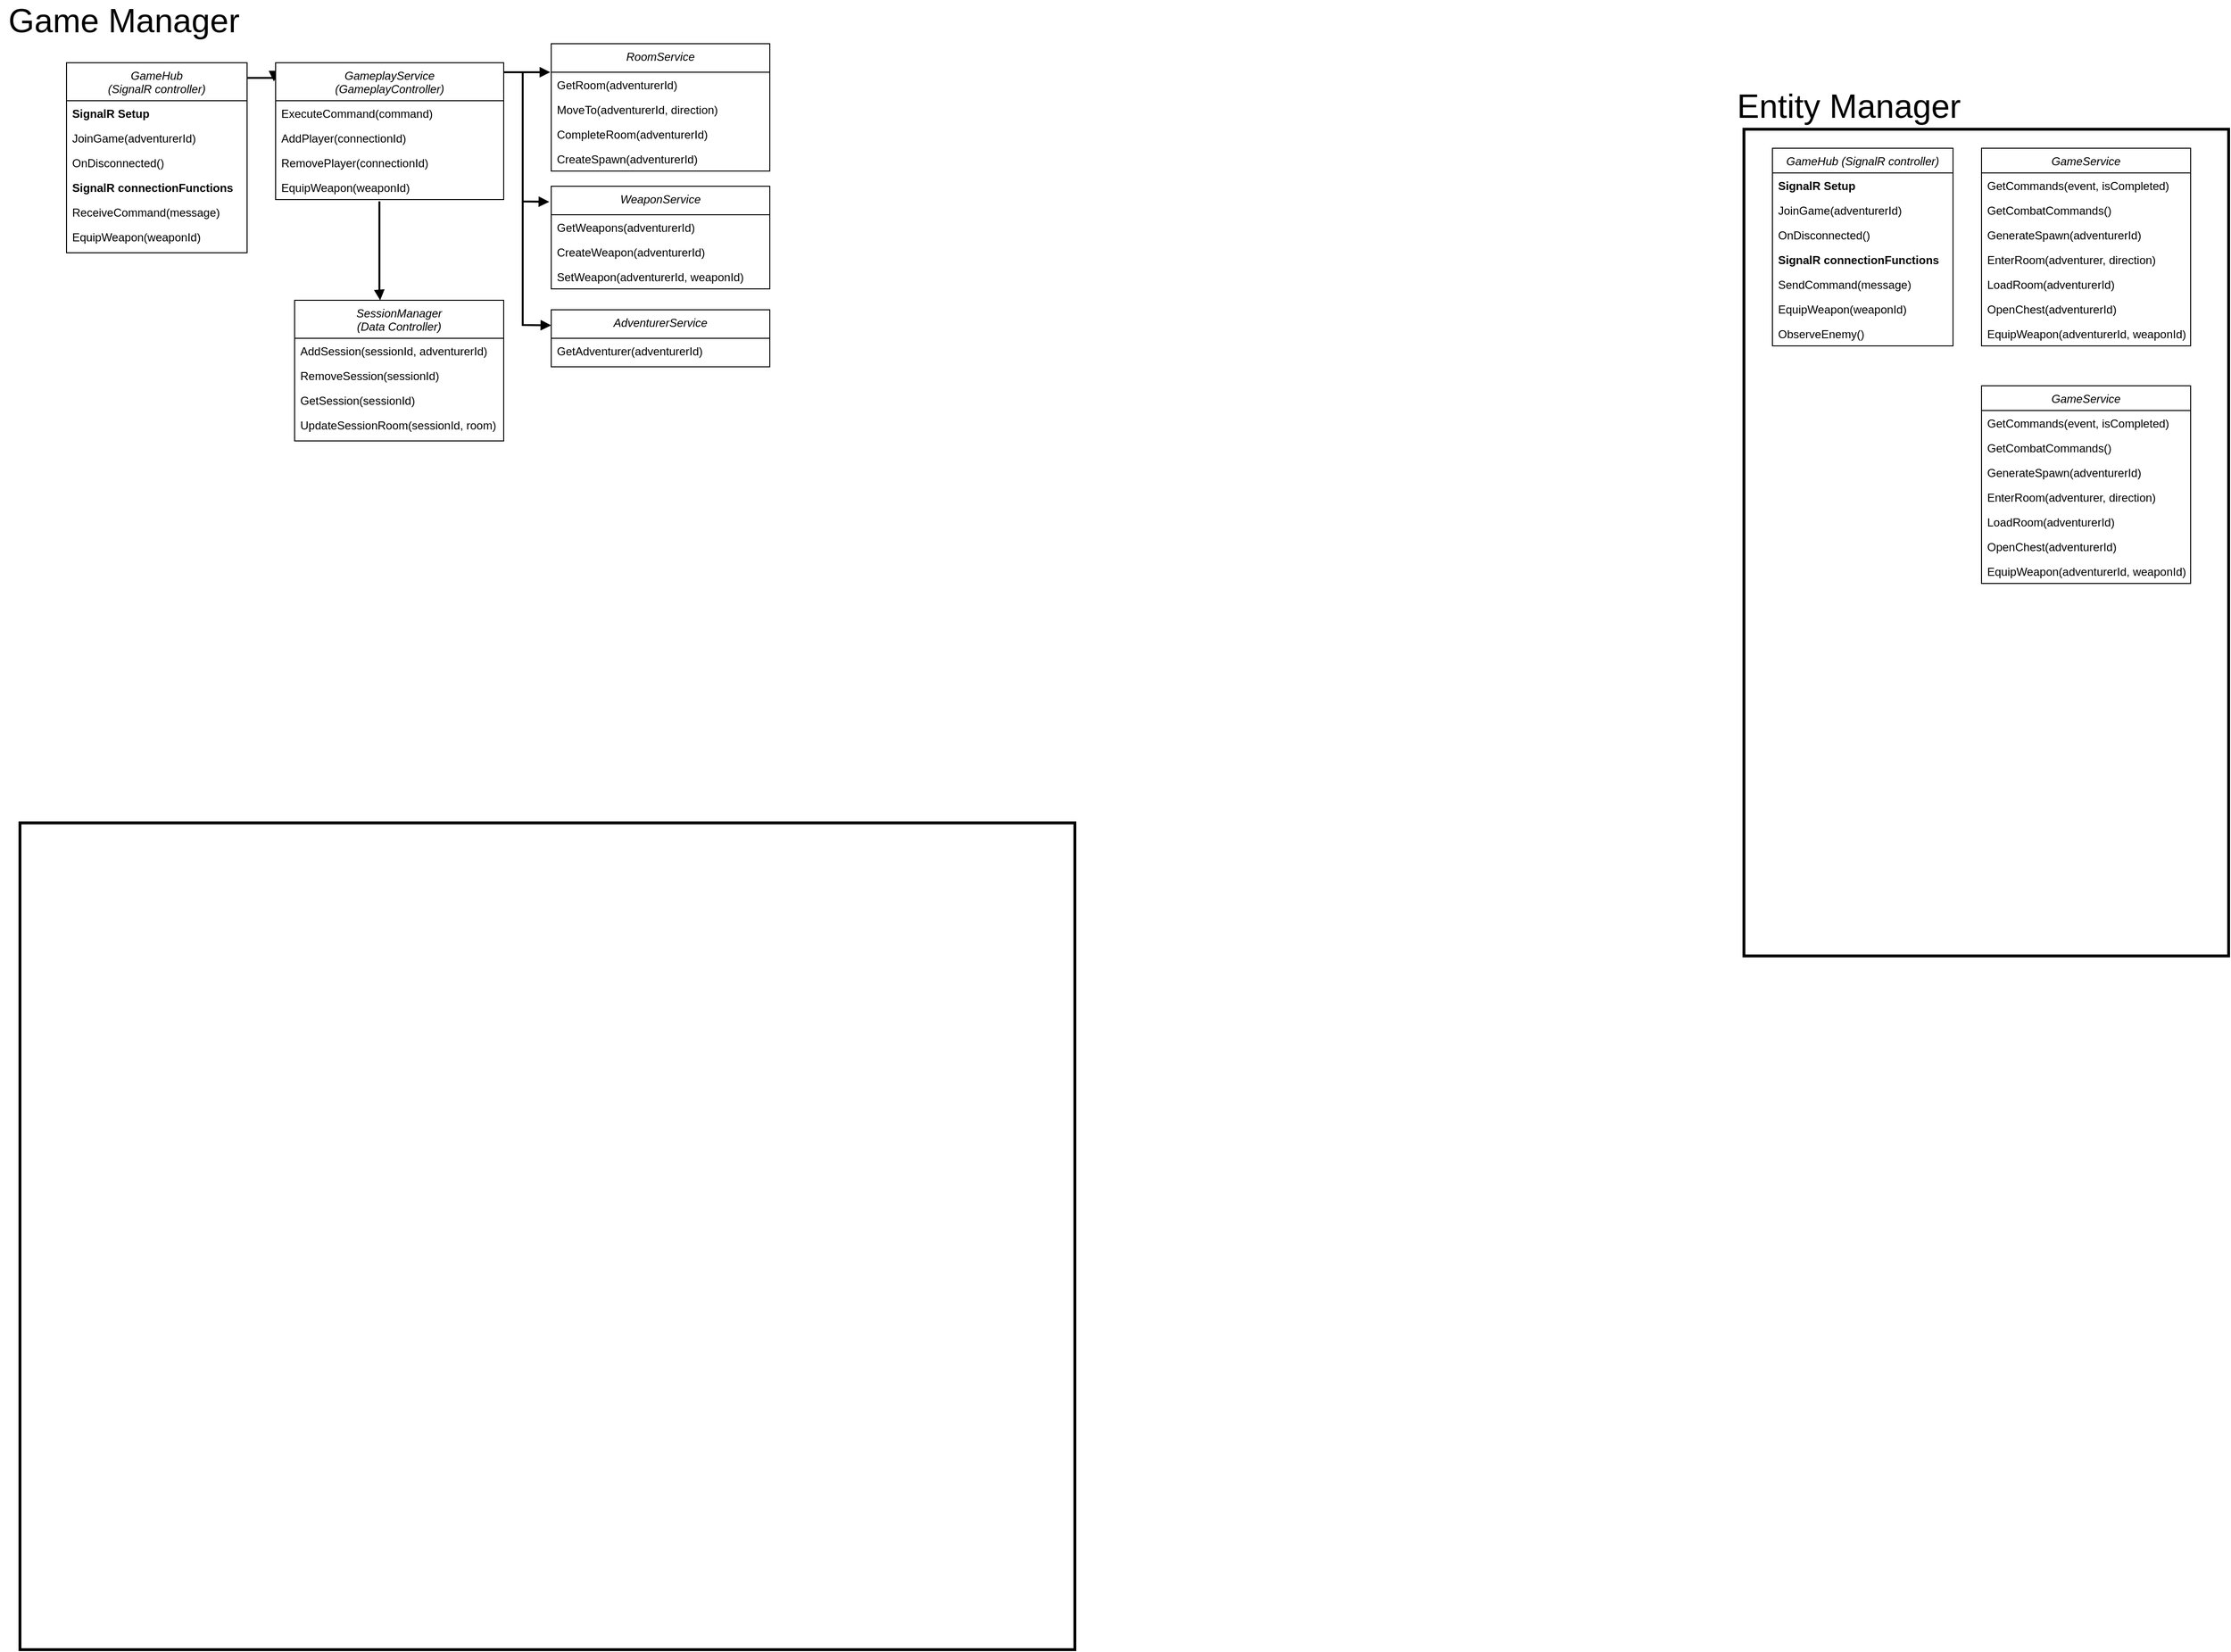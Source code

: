 <mxfile version="15.5.2" type="device"><diagram id="C5RBs43oDa-KdzZeNtuy" name="Page-1"><mxGraphModel dx="813" dy="435" grid="1" gridSize="10" guides="1" tooltips="1" connect="1" arrows="1" fold="1" page="1" pageScale="1" pageWidth="827" pageHeight="1169" math="0" shadow="0"><root><mxCell id="WIyWlLk6GJQsqaUBKTNV-0"/><mxCell id="WIyWlLk6GJQsqaUBKTNV-1" parent="WIyWlLk6GJQsqaUBKTNV-0"/><mxCell id="PXMHNysJYSQ3O3xtz04k-0" value="" style="rounded=0;whiteSpace=wrap;html=1;fillColor=none;strokeWidth=3;" vertex="1" parent="WIyWlLk6GJQsqaUBKTNV-1"><mxGeometry x="131" y="900" width="1110" height="870" as="geometry"/></mxCell><mxCell id="PXMHNysJYSQ3O3xtz04k-125" style="edgeStyle=orthogonalEdgeStyle;rounded=0;orthogonalLoop=1;jettySize=auto;html=1;entryX=-0.007;entryY=0.137;entryDx=0;entryDy=0;entryPerimeter=0;fontSize=35;endArrow=block;endFill=1;strokeWidth=2;" edge="1" parent="WIyWlLk6GJQsqaUBKTNV-1" source="zkfFHV4jXpPFQw0GAbJ--0" target="PXMHNysJYSQ3O3xtz04k-99"><mxGeometry relative="1" as="geometry"><Array as="points"><mxPoint x="380" y="116"/><mxPoint x="380" y="116"/></Array></mxGeometry></mxCell><mxCell id="zkfFHV4jXpPFQw0GAbJ--0" value="GameHub &#10;(SignalR controller)" style="swimlane;fontStyle=2;align=center;verticalAlign=top;childLayout=stackLayout;horizontal=1;startSize=40;horizontalStack=0;resizeParent=1;resizeLast=0;collapsible=1;marginBottom=0;rounded=0;shadow=0;strokeWidth=1;" parent="WIyWlLk6GJQsqaUBKTNV-1" vertex="1"><mxGeometry x="180" y="100" width="190" height="200" as="geometry"><mxRectangle x="160" y="100" width="160" height="26" as="alternateBounds"/></mxGeometry></mxCell><mxCell id="zkfFHV4jXpPFQw0GAbJ--1" value="SignalR Setup" style="text;align=left;verticalAlign=top;spacingLeft=4;spacingRight=4;overflow=hidden;rotatable=0;points=[[0,0.5],[1,0.5]];portConstraint=eastwest;fontStyle=1" parent="zkfFHV4jXpPFQw0GAbJ--0" vertex="1"><mxGeometry y="40" width="190" height="26" as="geometry"/></mxCell><mxCell id="PXMHNysJYSQ3O3xtz04k-3" value="JoinGame(adventurerId)" style="text;align=left;verticalAlign=top;spacingLeft=4;spacingRight=4;overflow=hidden;rotatable=0;points=[[0,0.5],[1,0.5]];portConstraint=eastwest;" vertex="1" parent="zkfFHV4jXpPFQw0GAbJ--0"><mxGeometry y="66" width="190" height="26" as="geometry"/></mxCell><mxCell id="zkfFHV4jXpPFQw0GAbJ--2" value="OnDisconnected()" style="text;align=left;verticalAlign=top;spacingLeft=4;spacingRight=4;overflow=hidden;rotatable=0;points=[[0,0.5],[1,0.5]];portConstraint=eastwest;rounded=0;shadow=0;html=0;" parent="zkfFHV4jXpPFQw0GAbJ--0" vertex="1"><mxGeometry y="92" width="190" height="26" as="geometry"/></mxCell><mxCell id="zkfFHV4jXpPFQw0GAbJ--3" value="SignalR connectionFunctions" style="text;align=left;verticalAlign=top;spacingLeft=4;spacingRight=4;overflow=hidden;rotatable=0;points=[[0,0.5],[1,0.5]];portConstraint=eastwest;rounded=0;shadow=0;html=0;fontStyle=1" parent="zkfFHV4jXpPFQw0GAbJ--0" vertex="1"><mxGeometry y="118" width="190" height="26" as="geometry"/></mxCell><mxCell id="PXMHNysJYSQ3O3xtz04k-4" value="ReceiveCommand(message)" style="text;align=left;verticalAlign=top;spacingLeft=4;spacingRight=4;overflow=hidden;rotatable=0;points=[[0,0.5],[1,0.5]];portConstraint=eastwest;rounded=0;shadow=0;html=0;" vertex="1" parent="zkfFHV4jXpPFQw0GAbJ--0"><mxGeometry y="144" width="190" height="26" as="geometry"/></mxCell><mxCell id="PXMHNysJYSQ3O3xtz04k-5" value="EquipWeapon(weaponId)" style="text;align=left;verticalAlign=top;spacingLeft=4;spacingRight=4;overflow=hidden;rotatable=0;points=[[0,0.5],[1,0.5]];portConstraint=eastwest;rounded=0;shadow=0;html=0;" vertex="1" parent="zkfFHV4jXpPFQw0GAbJ--0"><mxGeometry y="170" width="190" height="26" as="geometry"/></mxCell><mxCell id="PXMHNysJYSQ3O3xtz04k-1" value="&lt;font style=&quot;font-size: 35px&quot;&gt;Game Manager&lt;/font&gt;" style="text;html=1;align=center;verticalAlign=middle;resizable=0;points=[];autosize=1;strokeColor=none;fillColor=none;" vertex="1" parent="WIyWlLk6GJQsqaUBKTNV-1"><mxGeometry x="110" y="40" width="260" height="30" as="geometry"/></mxCell><mxCell id="PXMHNysJYSQ3O3xtz04k-47" value="" style="rounded=0;whiteSpace=wrap;html=1;fillColor=none;strokeWidth=3;" vertex="1" parent="WIyWlLk6GJQsqaUBKTNV-1"><mxGeometry x="1945" y="170" width="510" height="870" as="geometry"/></mxCell><mxCell id="PXMHNysJYSQ3O3xtz04k-48" value="GameHub (SignalR controller)" style="swimlane;fontStyle=2;align=center;verticalAlign=top;childLayout=stackLayout;horizontal=1;startSize=26;horizontalStack=0;resizeParent=1;resizeLast=0;collapsible=1;marginBottom=0;rounded=0;shadow=0;strokeWidth=1;" vertex="1" parent="WIyWlLk6GJQsqaUBKTNV-1"><mxGeometry x="1975" y="190" width="190" height="208" as="geometry"><mxRectangle x="160" y="100" width="160" height="26" as="alternateBounds"/></mxGeometry></mxCell><mxCell id="PXMHNysJYSQ3O3xtz04k-49" value="SignalR Setup" style="text;align=left;verticalAlign=top;spacingLeft=4;spacingRight=4;overflow=hidden;rotatable=0;points=[[0,0.5],[1,0.5]];portConstraint=eastwest;fontStyle=1" vertex="1" parent="PXMHNysJYSQ3O3xtz04k-48"><mxGeometry y="26" width="190" height="26" as="geometry"/></mxCell><mxCell id="PXMHNysJYSQ3O3xtz04k-50" value="JoinGame(adventurerId)" style="text;align=left;verticalAlign=top;spacingLeft=4;spacingRight=4;overflow=hidden;rotatable=0;points=[[0,0.5],[1,0.5]];portConstraint=eastwest;" vertex="1" parent="PXMHNysJYSQ3O3xtz04k-48"><mxGeometry y="52" width="190" height="26" as="geometry"/></mxCell><mxCell id="PXMHNysJYSQ3O3xtz04k-51" value="OnDisconnected()" style="text;align=left;verticalAlign=top;spacingLeft=4;spacingRight=4;overflow=hidden;rotatable=0;points=[[0,0.5],[1,0.5]];portConstraint=eastwest;rounded=0;shadow=0;html=0;" vertex="1" parent="PXMHNysJYSQ3O3xtz04k-48"><mxGeometry y="78" width="190" height="26" as="geometry"/></mxCell><mxCell id="PXMHNysJYSQ3O3xtz04k-52" value="SignalR connectionFunctions" style="text;align=left;verticalAlign=top;spacingLeft=4;spacingRight=4;overflow=hidden;rotatable=0;points=[[0,0.5],[1,0.5]];portConstraint=eastwest;rounded=0;shadow=0;html=0;fontStyle=1" vertex="1" parent="PXMHNysJYSQ3O3xtz04k-48"><mxGeometry y="104" width="190" height="26" as="geometry"/></mxCell><mxCell id="PXMHNysJYSQ3O3xtz04k-53" value="SendCommand(message)" style="text;align=left;verticalAlign=top;spacingLeft=4;spacingRight=4;overflow=hidden;rotatable=0;points=[[0,0.5],[1,0.5]];portConstraint=eastwest;rounded=0;shadow=0;html=0;" vertex="1" parent="PXMHNysJYSQ3O3xtz04k-48"><mxGeometry y="130" width="190" height="26" as="geometry"/></mxCell><mxCell id="PXMHNysJYSQ3O3xtz04k-54" value="EquipWeapon(weaponId)" style="text;align=left;verticalAlign=top;spacingLeft=4;spacingRight=4;overflow=hidden;rotatable=0;points=[[0,0.5],[1,0.5]];portConstraint=eastwest;rounded=0;shadow=0;html=0;" vertex="1" parent="PXMHNysJYSQ3O3xtz04k-48"><mxGeometry y="156" width="190" height="26" as="geometry"/></mxCell><mxCell id="PXMHNysJYSQ3O3xtz04k-55" value="ObserveEnemy()" style="text;align=left;verticalAlign=top;spacingLeft=4;spacingRight=4;overflow=hidden;rotatable=0;points=[[0,0.5],[1,0.5]];portConstraint=eastwest;rounded=0;shadow=0;html=0;" vertex="1" parent="PXMHNysJYSQ3O3xtz04k-48"><mxGeometry y="182" width="190" height="26" as="geometry"/></mxCell><mxCell id="PXMHNysJYSQ3O3xtz04k-56" value="&lt;font style=&quot;font-size: 35px&quot;&gt;Entity Manager&lt;/font&gt;" style="text;html=1;align=center;verticalAlign=middle;resizable=0;points=[];autosize=1;strokeColor=none;fillColor=none;" vertex="1" parent="WIyWlLk6GJQsqaUBKTNV-1"><mxGeometry x="1930" y="130" width="250" height="30" as="geometry"/></mxCell><mxCell id="PXMHNysJYSQ3O3xtz04k-57" value="GameService" style="swimlane;fontStyle=2;align=center;verticalAlign=top;childLayout=stackLayout;horizontal=1;startSize=26;horizontalStack=0;resizeParent=1;resizeLast=0;collapsible=1;marginBottom=0;rounded=0;shadow=0;strokeWidth=1;" vertex="1" parent="WIyWlLk6GJQsqaUBKTNV-1"><mxGeometry x="2195" y="190" width="220" height="208" as="geometry"><mxRectangle x="160" y="100" width="160" height="26" as="alternateBounds"/></mxGeometry></mxCell><mxCell id="PXMHNysJYSQ3O3xtz04k-58" value="GetCommands(event, isCompleted)" style="text;align=left;verticalAlign=top;spacingLeft=4;spacingRight=4;overflow=hidden;rotatable=0;points=[[0,0.5],[1,0.5]];portConstraint=eastwest;fontStyle=0" vertex="1" parent="PXMHNysJYSQ3O3xtz04k-57"><mxGeometry y="26" width="220" height="26" as="geometry"/></mxCell><mxCell id="PXMHNysJYSQ3O3xtz04k-59" value="GetCombatCommands()" style="text;align=left;verticalAlign=top;spacingLeft=4;spacingRight=4;overflow=hidden;rotatable=0;points=[[0,0.5],[1,0.5]];portConstraint=eastwest;" vertex="1" parent="PXMHNysJYSQ3O3xtz04k-57"><mxGeometry y="52" width="220" height="26" as="geometry"/></mxCell><mxCell id="PXMHNysJYSQ3O3xtz04k-60" value="GenerateSpawn(adventurerId)" style="text;align=left;verticalAlign=top;spacingLeft=4;spacingRight=4;overflow=hidden;rotatable=0;points=[[0,0.5],[1,0.5]];portConstraint=eastwest;rounded=0;shadow=0;html=0;" vertex="1" parent="PXMHNysJYSQ3O3xtz04k-57"><mxGeometry y="78" width="220" height="26" as="geometry"/></mxCell><mxCell id="PXMHNysJYSQ3O3xtz04k-61" value="EnterRoom(adventurer, direction)" style="text;align=left;verticalAlign=top;spacingLeft=4;spacingRight=4;overflow=hidden;rotatable=0;points=[[0,0.5],[1,0.5]];portConstraint=eastwest;rounded=0;shadow=0;html=0;fontStyle=0" vertex="1" parent="PXMHNysJYSQ3O3xtz04k-57"><mxGeometry y="104" width="220" height="26" as="geometry"/></mxCell><mxCell id="PXMHNysJYSQ3O3xtz04k-62" value="LoadRoom(adventurerId)" style="text;align=left;verticalAlign=top;spacingLeft=4;spacingRight=4;overflow=hidden;rotatable=0;points=[[0,0.5],[1,0.5]];portConstraint=eastwest;rounded=0;shadow=0;html=0;" vertex="1" parent="PXMHNysJYSQ3O3xtz04k-57"><mxGeometry y="130" width="220" height="26" as="geometry"/></mxCell><mxCell id="PXMHNysJYSQ3O3xtz04k-63" value="OpenChest(adventurerId)" style="text;align=left;verticalAlign=top;spacingLeft=4;spacingRight=4;overflow=hidden;rotatable=0;points=[[0,0.5],[1,0.5]];portConstraint=eastwest;rounded=0;shadow=0;html=0;" vertex="1" parent="PXMHNysJYSQ3O3xtz04k-57"><mxGeometry y="156" width="220" height="26" as="geometry"/></mxCell><mxCell id="PXMHNysJYSQ3O3xtz04k-64" value="EquipWeapon(adventurerId, weaponId)" style="text;align=left;verticalAlign=top;spacingLeft=4;spacingRight=4;overflow=hidden;rotatable=0;points=[[0,0.5],[1,0.5]];portConstraint=eastwest;rounded=0;shadow=0;html=0;" vertex="1" parent="PXMHNysJYSQ3O3xtz04k-57"><mxGeometry y="182" width="220" height="26" as="geometry"/></mxCell><mxCell id="PXMHNysJYSQ3O3xtz04k-65" value="GameService" style="swimlane;fontStyle=2;align=center;verticalAlign=top;childLayout=stackLayout;horizontal=1;startSize=26;horizontalStack=0;resizeParent=1;resizeLast=0;collapsible=1;marginBottom=0;rounded=0;shadow=0;strokeWidth=1;" vertex="1" parent="WIyWlLk6GJQsqaUBKTNV-1"><mxGeometry x="2195" y="440" width="220" height="208" as="geometry"><mxRectangle x="160" y="100" width="160" height="26" as="alternateBounds"/></mxGeometry></mxCell><mxCell id="PXMHNysJYSQ3O3xtz04k-66" value="GetCommands(event, isCompleted)" style="text;align=left;verticalAlign=top;spacingLeft=4;spacingRight=4;overflow=hidden;rotatable=0;points=[[0,0.5],[1,0.5]];portConstraint=eastwest;fontStyle=0" vertex="1" parent="PXMHNysJYSQ3O3xtz04k-65"><mxGeometry y="26" width="220" height="26" as="geometry"/></mxCell><mxCell id="PXMHNysJYSQ3O3xtz04k-67" value="GetCombatCommands()" style="text;align=left;verticalAlign=top;spacingLeft=4;spacingRight=4;overflow=hidden;rotatable=0;points=[[0,0.5],[1,0.5]];portConstraint=eastwest;" vertex="1" parent="PXMHNysJYSQ3O3xtz04k-65"><mxGeometry y="52" width="220" height="26" as="geometry"/></mxCell><mxCell id="PXMHNysJYSQ3O3xtz04k-68" value="GenerateSpawn(adventurerId)" style="text;align=left;verticalAlign=top;spacingLeft=4;spacingRight=4;overflow=hidden;rotatable=0;points=[[0,0.5],[1,0.5]];portConstraint=eastwest;rounded=0;shadow=0;html=0;" vertex="1" parent="PXMHNysJYSQ3O3xtz04k-65"><mxGeometry y="78" width="220" height="26" as="geometry"/></mxCell><mxCell id="PXMHNysJYSQ3O3xtz04k-69" value="EnterRoom(adventurer, direction)" style="text;align=left;verticalAlign=top;spacingLeft=4;spacingRight=4;overflow=hidden;rotatable=0;points=[[0,0.5],[1,0.5]];portConstraint=eastwest;rounded=0;shadow=0;html=0;fontStyle=0" vertex="1" parent="PXMHNysJYSQ3O3xtz04k-65"><mxGeometry y="104" width="220" height="26" as="geometry"/></mxCell><mxCell id="PXMHNysJYSQ3O3xtz04k-70" value="LoadRoom(adventurerId)" style="text;align=left;verticalAlign=top;spacingLeft=4;spacingRight=4;overflow=hidden;rotatable=0;points=[[0,0.5],[1,0.5]];portConstraint=eastwest;rounded=0;shadow=0;html=0;" vertex="1" parent="PXMHNysJYSQ3O3xtz04k-65"><mxGeometry y="130" width="220" height="26" as="geometry"/></mxCell><mxCell id="PXMHNysJYSQ3O3xtz04k-71" value="OpenChest(adventurerId)" style="text;align=left;verticalAlign=top;spacingLeft=4;spacingRight=4;overflow=hidden;rotatable=0;points=[[0,0.5],[1,0.5]];portConstraint=eastwest;rounded=0;shadow=0;html=0;" vertex="1" parent="PXMHNysJYSQ3O3xtz04k-65"><mxGeometry y="156" width="220" height="26" as="geometry"/></mxCell><mxCell id="PXMHNysJYSQ3O3xtz04k-72" value="EquipWeapon(adventurerId, weaponId)" style="text;align=left;verticalAlign=top;spacingLeft=4;spacingRight=4;overflow=hidden;rotatable=0;points=[[0,0.5],[1,0.5]];portConstraint=eastwest;rounded=0;shadow=0;html=0;" vertex="1" parent="PXMHNysJYSQ3O3xtz04k-65"><mxGeometry y="182" width="220" height="26" as="geometry"/></mxCell><mxCell id="PXMHNysJYSQ3O3xtz04k-73" value="SessionManager&#10;(Data Controller)" style="swimlane;fontStyle=2;align=center;verticalAlign=top;childLayout=stackLayout;horizontal=1;startSize=40;horizontalStack=0;resizeParent=1;resizeLast=0;collapsible=1;marginBottom=0;rounded=0;shadow=0;strokeWidth=1;" vertex="1" parent="WIyWlLk6GJQsqaUBKTNV-1"><mxGeometry x="420" y="350" width="220" height="148" as="geometry"><mxRectangle x="160" y="100" width="160" height="26" as="alternateBounds"/></mxGeometry></mxCell><mxCell id="PXMHNysJYSQ3O3xtz04k-74" value="AddSession(sessionId, adventurerId)" style="text;align=left;verticalAlign=top;spacingLeft=4;spacingRight=4;overflow=hidden;rotatable=0;points=[[0,0.5],[1,0.5]];portConstraint=eastwest;fontStyle=0" vertex="1" parent="PXMHNysJYSQ3O3xtz04k-73"><mxGeometry y="40" width="220" height="26" as="geometry"/></mxCell><mxCell id="PXMHNysJYSQ3O3xtz04k-76" value="RemoveSession(sessionId)" style="text;align=left;verticalAlign=top;spacingLeft=4;spacingRight=4;overflow=hidden;rotatable=0;points=[[0,0.5],[1,0.5]];portConstraint=eastwest;rounded=0;shadow=0;html=0;" vertex="1" parent="PXMHNysJYSQ3O3xtz04k-73"><mxGeometry y="66" width="220" height="26" as="geometry"/></mxCell><mxCell id="PXMHNysJYSQ3O3xtz04k-75" value="GetSession(sessionId)" style="text;align=left;verticalAlign=top;spacingLeft=4;spacingRight=4;overflow=hidden;rotatable=0;points=[[0,0.5],[1,0.5]];portConstraint=eastwest;" vertex="1" parent="PXMHNysJYSQ3O3xtz04k-73"><mxGeometry y="92" width="220" height="26" as="geometry"/></mxCell><mxCell id="PXMHNysJYSQ3O3xtz04k-78" value="UpdateSessionRoom(sessionId, room)" style="text;align=left;verticalAlign=top;spacingLeft=4;spacingRight=4;overflow=hidden;rotatable=0;points=[[0,0.5],[1,0.5]];portConstraint=eastwest;rounded=0;shadow=0;html=0;" vertex="1" parent="PXMHNysJYSQ3O3xtz04k-73"><mxGeometry y="118" width="220" height="26" as="geometry"/></mxCell><mxCell id="PXMHNysJYSQ3O3xtz04k-81" value="RoomService" style="swimlane;fontStyle=2;align=center;verticalAlign=top;childLayout=stackLayout;horizontal=1;startSize=30;horizontalStack=0;resizeParent=1;resizeLast=0;collapsible=1;marginBottom=0;rounded=0;shadow=0;strokeWidth=1;" vertex="1" parent="WIyWlLk6GJQsqaUBKTNV-1"><mxGeometry x="690" y="80" width="230" height="134" as="geometry"><mxRectangle x="160" y="100" width="160" height="26" as="alternateBounds"/></mxGeometry></mxCell><mxCell id="PXMHNysJYSQ3O3xtz04k-129" value="GetRoom(adventurerId)" style="text;align=left;verticalAlign=top;spacingLeft=4;spacingRight=4;overflow=hidden;rotatable=0;points=[[0,0.5],[1,0.5]];portConstraint=eastwest;fontStyle=0" vertex="1" parent="PXMHNysJYSQ3O3xtz04k-81"><mxGeometry y="30" width="230" height="26" as="geometry"/></mxCell><mxCell id="PXMHNysJYSQ3O3xtz04k-130" value="MoveTo(adventurerId, direction)" style="text;align=left;verticalAlign=top;spacingLeft=4;spacingRight=4;overflow=hidden;rotatable=0;points=[[0,0.5],[1,0.5]];portConstraint=eastwest;fontStyle=0" vertex="1" parent="PXMHNysJYSQ3O3xtz04k-81"><mxGeometry y="56" width="230" height="26" as="geometry"/></mxCell><mxCell id="PXMHNysJYSQ3O3xtz04k-82" value="CompleteRoom(adventurerId)" style="text;align=left;verticalAlign=top;spacingLeft=4;spacingRight=4;overflow=hidden;rotatable=0;points=[[0,0.5],[1,0.5]];portConstraint=eastwest;fontStyle=0" vertex="1" parent="PXMHNysJYSQ3O3xtz04k-81"><mxGeometry y="82" width="230" height="26" as="geometry"/></mxCell><mxCell id="PXMHNysJYSQ3O3xtz04k-128" value="CreateSpawn(adventurerId)" style="text;align=left;verticalAlign=top;spacingLeft=4;spacingRight=4;overflow=hidden;rotatable=0;points=[[0,0.5],[1,0.5]];portConstraint=eastwest;fontStyle=0" vertex="1" parent="PXMHNysJYSQ3O3xtz04k-81"><mxGeometry y="108" width="230" height="26" as="geometry"/></mxCell><mxCell id="PXMHNysJYSQ3O3xtz04k-90" value="WeaponService" style="swimlane;fontStyle=2;align=center;verticalAlign=top;childLayout=stackLayout;horizontal=1;startSize=30;horizontalStack=0;resizeParent=1;resizeLast=0;collapsible=1;marginBottom=0;rounded=0;shadow=0;strokeWidth=1;" vertex="1" parent="WIyWlLk6GJQsqaUBKTNV-1"><mxGeometry x="690" y="230" width="230" height="108" as="geometry"><mxRectangle x="160" y="100" width="160" height="26" as="alternateBounds"/></mxGeometry></mxCell><mxCell id="PXMHNysJYSQ3O3xtz04k-91" value="GetWeapons(adventurerId)" style="text;align=left;verticalAlign=top;spacingLeft=4;spacingRight=4;overflow=hidden;rotatable=0;points=[[0,0.5],[1,0.5]];portConstraint=eastwest;fontStyle=0" vertex="1" parent="PXMHNysJYSQ3O3xtz04k-90"><mxGeometry y="30" width="230" height="26" as="geometry"/></mxCell><mxCell id="PXMHNysJYSQ3O3xtz04k-131" value="CreateWeapon(adventurerId)" style="text;align=left;verticalAlign=top;spacingLeft=4;spacingRight=4;overflow=hidden;rotatable=0;points=[[0,0.5],[1,0.5]];portConstraint=eastwest;fontStyle=0" vertex="1" parent="PXMHNysJYSQ3O3xtz04k-90"><mxGeometry y="56" width="230" height="26" as="geometry"/></mxCell><mxCell id="PXMHNysJYSQ3O3xtz04k-132" value="SetWeapon(adventurerId, weaponId)" style="text;align=left;verticalAlign=top;spacingLeft=4;spacingRight=4;overflow=hidden;rotatable=0;points=[[0,0.5],[1,0.5]];portConstraint=eastwest;fontStyle=0" vertex="1" parent="PXMHNysJYSQ3O3xtz04k-90"><mxGeometry y="82" width="230" height="26" as="geometry"/></mxCell><mxCell id="PXMHNysJYSQ3O3xtz04k-92" value="AdventurerService" style="swimlane;fontStyle=2;align=center;verticalAlign=top;childLayout=stackLayout;horizontal=1;startSize=30;horizontalStack=0;resizeParent=1;resizeLast=0;collapsible=1;marginBottom=0;rounded=0;shadow=0;strokeWidth=1;" vertex="1" parent="WIyWlLk6GJQsqaUBKTNV-1"><mxGeometry x="690" y="360" width="230" height="60" as="geometry"><mxRectangle x="160" y="100" width="160" height="26" as="alternateBounds"/></mxGeometry></mxCell><mxCell id="PXMHNysJYSQ3O3xtz04k-93" value="GetAdventurer(adventurerId)" style="text;align=left;verticalAlign=top;spacingLeft=4;spacingRight=4;overflow=hidden;rotatable=0;points=[[0,0.5],[1,0.5]];portConstraint=eastwest;fontStyle=0" vertex="1" parent="PXMHNysJYSQ3O3xtz04k-92"><mxGeometry y="30" width="230" height="26" as="geometry"/></mxCell><mxCell id="PXMHNysJYSQ3O3xtz04k-126" style="edgeStyle=orthogonalEdgeStyle;rounded=0;orthogonalLoop=1;jettySize=auto;html=1;fontSize=35;endArrow=block;endFill=1;strokeWidth=2;" edge="1" parent="WIyWlLk6GJQsqaUBKTNV-1" source="PXMHNysJYSQ3O3xtz04k-99"><mxGeometry relative="1" as="geometry"><mxPoint x="689" y="110" as="targetPoint"/><Array as="points"><mxPoint x="689" y="110"/></Array></mxGeometry></mxCell><mxCell id="PXMHNysJYSQ3O3xtz04k-127" style="edgeStyle=orthogonalEdgeStyle;rounded=0;orthogonalLoop=1;jettySize=auto;html=1;fontSize=35;endArrow=block;endFill=1;strokeWidth=2;exitX=0.455;exitY=1.071;exitDx=0;exitDy=0;exitPerimeter=0;" edge="1" parent="WIyWlLk6GJQsqaUBKTNV-1" source="PXMHNysJYSQ3O3xtz04k-138"><mxGeometry relative="1" as="geometry"><mxPoint x="530" y="320" as="sourcePoint"/><mxPoint x="510" y="350" as="targetPoint"/><Array as="points"><mxPoint x="509" y="340"/><mxPoint x="510" y="340"/></Array></mxGeometry></mxCell><mxCell id="PXMHNysJYSQ3O3xtz04k-99" value="GameplayService&#10;(GameplayController)" style="swimlane;fontStyle=2;align=center;verticalAlign=top;childLayout=stackLayout;horizontal=1;startSize=40;horizontalStack=0;resizeParent=1;resizeLast=0;collapsible=1;marginBottom=0;rounded=0;shadow=0;strokeWidth=1;" vertex="1" parent="WIyWlLk6GJQsqaUBKTNV-1"><mxGeometry x="400" y="100" width="240" height="144" as="geometry"><mxRectangle x="160" y="100" width="160" height="26" as="alternateBounds"/></mxGeometry></mxCell><mxCell id="PXMHNysJYSQ3O3xtz04k-123" value="ExecuteCommand(command)" style="text;align=left;verticalAlign=top;spacingLeft=4;spacingRight=4;overflow=hidden;rotatable=0;points=[[0,0.5],[1,0.5]];portConstraint=eastwest;" vertex="1" parent="PXMHNysJYSQ3O3xtz04k-99"><mxGeometry y="40" width="240" height="26" as="geometry"/></mxCell><mxCell id="PXMHNysJYSQ3O3xtz04k-135" value="AddPlayer(connectionId)" style="text;align=left;verticalAlign=top;spacingLeft=4;spacingRight=4;overflow=hidden;rotatable=0;points=[[0,0.5],[1,0.5]];portConstraint=eastwest;" vertex="1" parent="PXMHNysJYSQ3O3xtz04k-99"><mxGeometry y="66" width="240" height="26" as="geometry"/></mxCell><mxCell id="PXMHNysJYSQ3O3xtz04k-137" value="RemovePlayer(connectionId)" style="text;align=left;verticalAlign=top;spacingLeft=4;spacingRight=4;overflow=hidden;rotatable=0;points=[[0,0.5],[1,0.5]];portConstraint=eastwest;" vertex="1" parent="PXMHNysJYSQ3O3xtz04k-99"><mxGeometry y="92" width="240" height="26" as="geometry"/></mxCell><mxCell id="PXMHNysJYSQ3O3xtz04k-138" value="EquipWeapon(weaponId)" style="text;align=left;verticalAlign=top;spacingLeft=4;spacingRight=4;overflow=hidden;rotatable=0;points=[[0,0.5],[1,0.5]];portConstraint=eastwest;" vertex="1" parent="PXMHNysJYSQ3O3xtz04k-99"><mxGeometry y="118" width="240" height="26" as="geometry"/></mxCell><mxCell id="PXMHNysJYSQ3O3xtz04k-133" value="" style="endArrow=block;html=1;rounded=0;fontSize=35;strokeWidth=2;entryX=-0.009;entryY=0.152;entryDx=0;entryDy=0;entryPerimeter=0;endFill=1;" edge="1" parent="WIyWlLk6GJQsqaUBKTNV-1" target="PXMHNysJYSQ3O3xtz04k-90"><mxGeometry width="50" height="50" relative="1" as="geometry"><mxPoint x="660" y="110" as="sourcePoint"/><mxPoint x="700" y="250" as="targetPoint"/><Array as="points"><mxPoint x="660" y="246"/></Array></mxGeometry></mxCell><mxCell id="PXMHNysJYSQ3O3xtz04k-134" value="" style="endArrow=block;html=1;rounded=0;fontSize=35;strokeWidth=2;entryX=-0.009;entryY=0.152;entryDx=0;entryDy=0;entryPerimeter=0;endFill=1;" edge="1" parent="WIyWlLk6GJQsqaUBKTNV-1"><mxGeometry width="50" height="50" relative="1" as="geometry"><mxPoint x="660" y="240" as="sourcePoint"/><mxPoint x="690.0" y="376.416" as="targetPoint"/><Array as="points"><mxPoint x="660" y="240"/><mxPoint x="660" y="376"/></Array></mxGeometry></mxCell></root></mxGraphModel></diagram></mxfile>